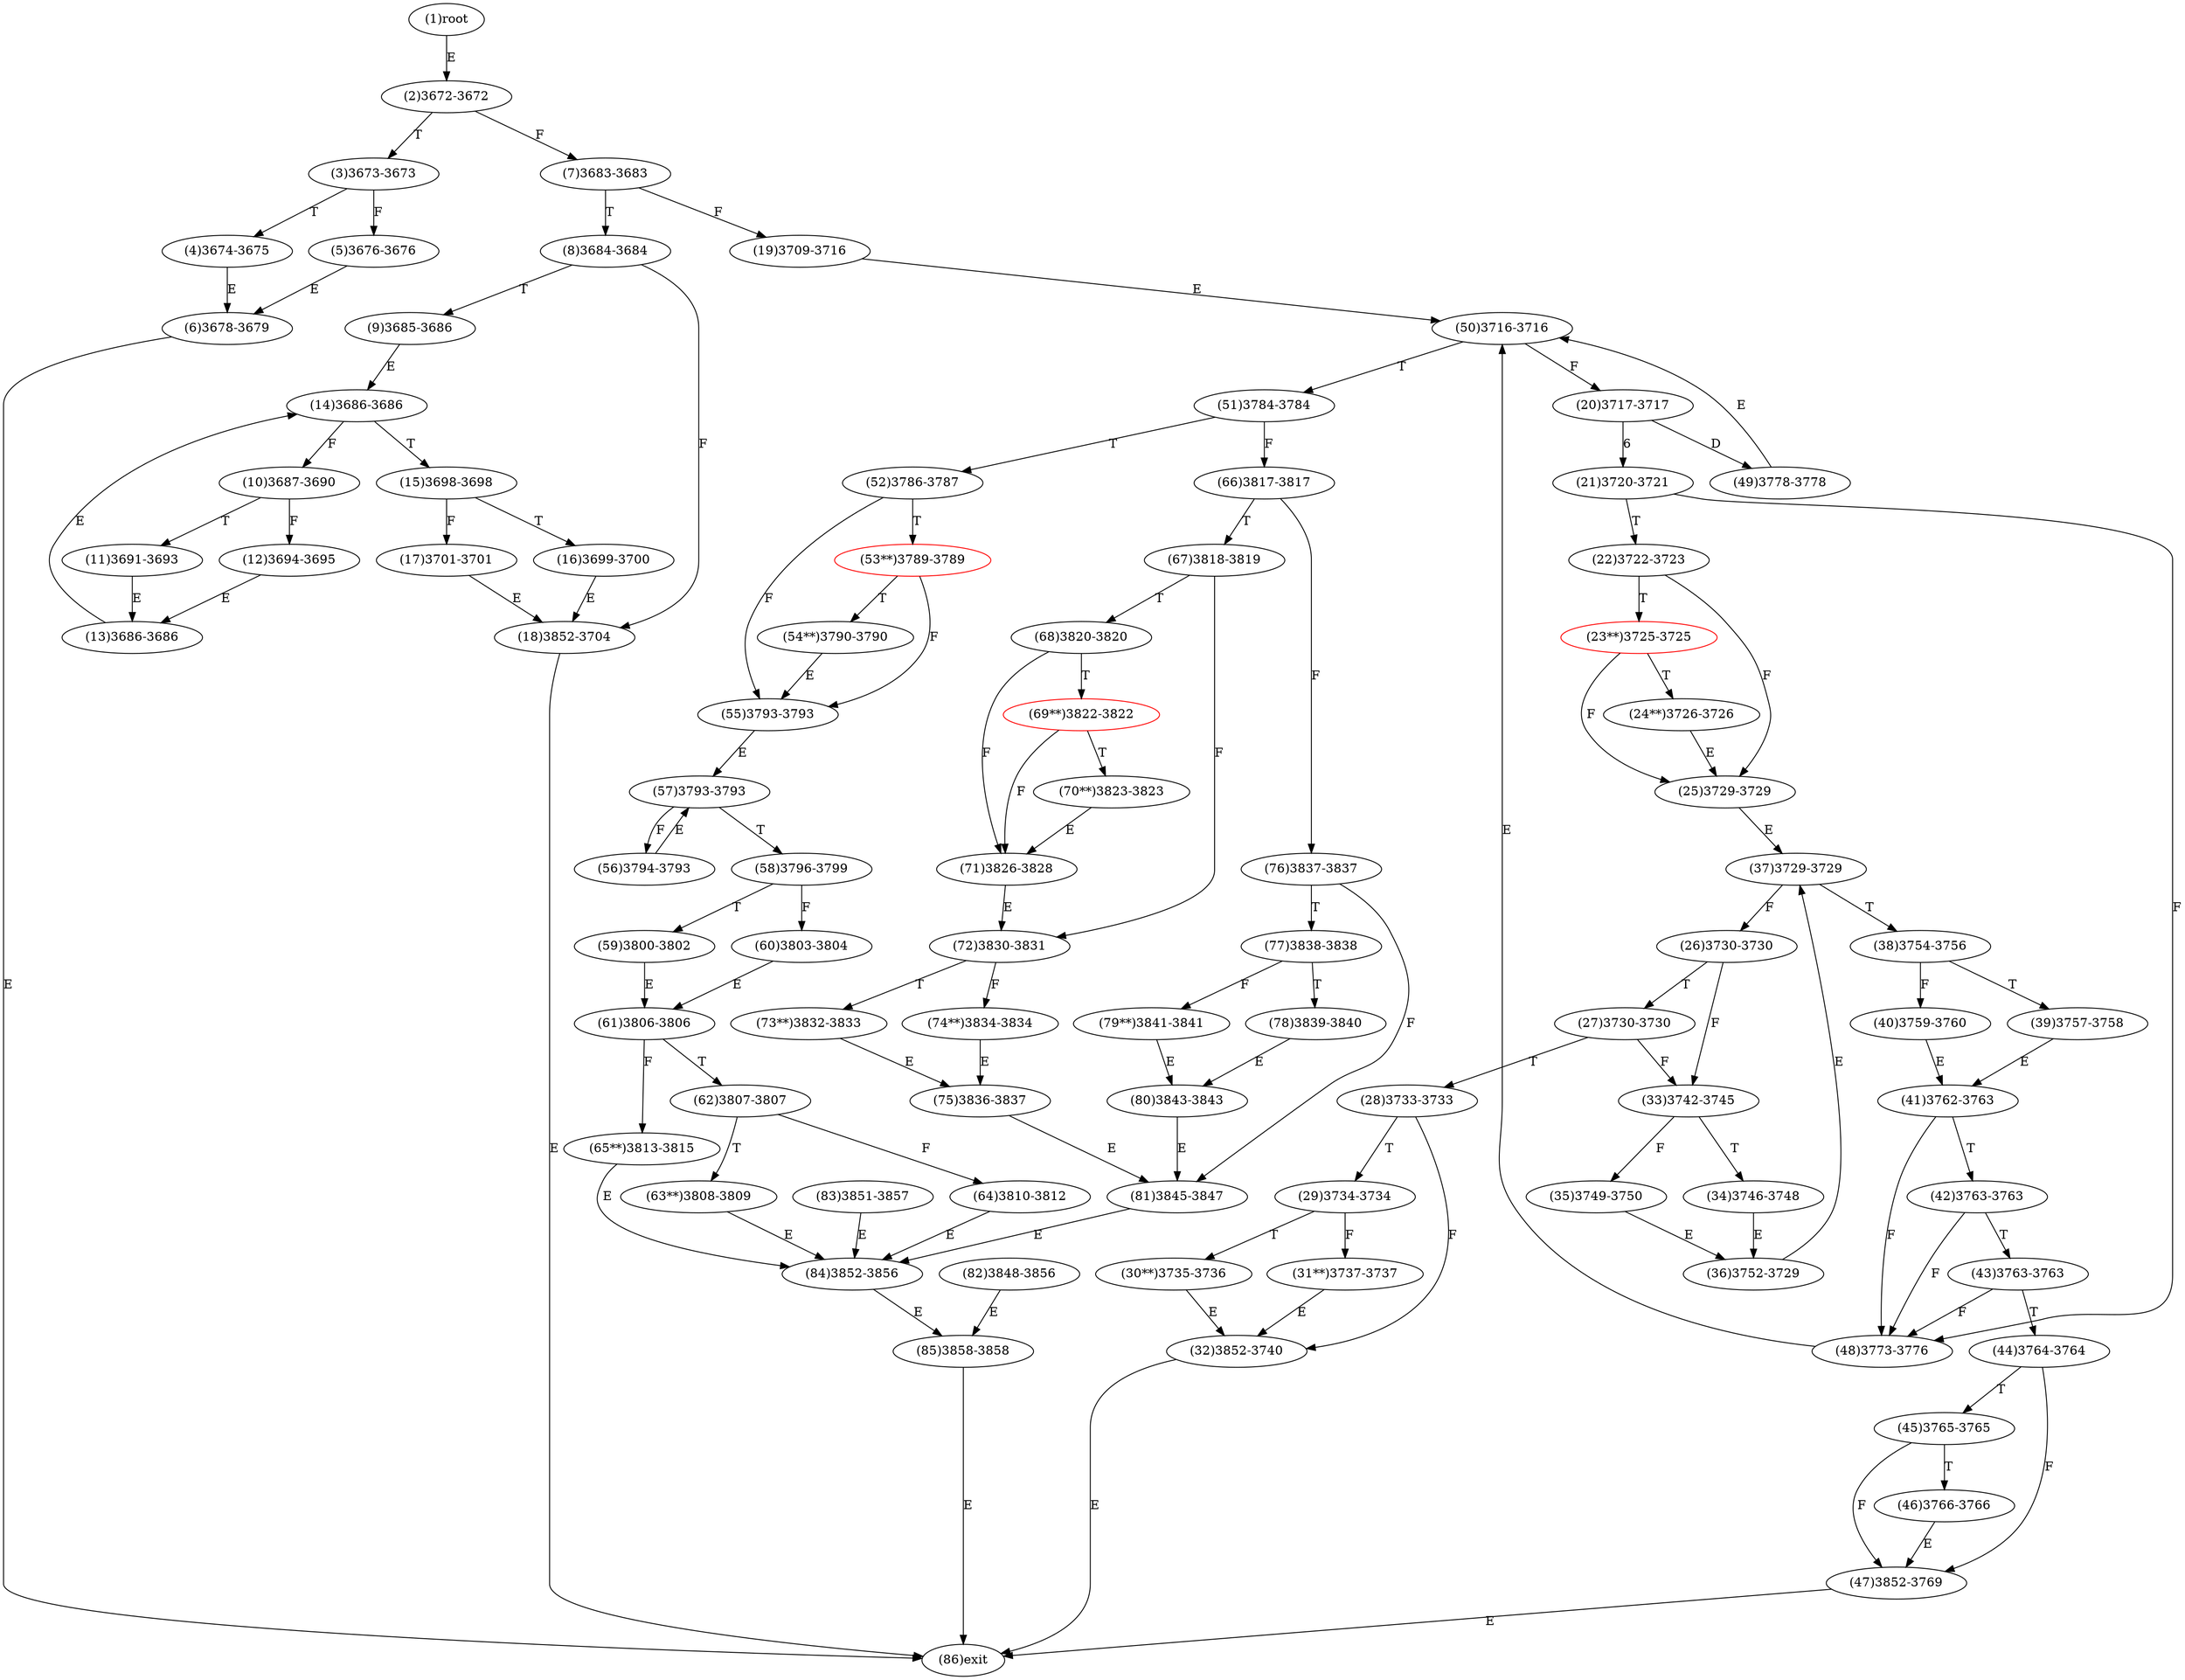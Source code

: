 digraph "" { 
1[ label="(1)root"];
2[ label="(2)3672-3672"];
3[ label="(3)3673-3673"];
4[ label="(4)3674-3675"];
5[ label="(5)3676-3676"];
6[ label="(6)3678-3679"];
7[ label="(7)3683-3683"];
8[ label="(8)3684-3684"];
9[ label="(9)3685-3686"];
10[ label="(10)3687-3690"];
11[ label="(11)3691-3693"];
12[ label="(12)3694-3695"];
13[ label="(13)3686-3686"];
14[ label="(14)3686-3686"];
15[ label="(15)3698-3698"];
17[ label="(17)3701-3701"];
16[ label="(16)3699-3700"];
19[ label="(19)3709-3716"];
18[ label="(18)3852-3704"];
21[ label="(21)3720-3721"];
20[ label="(20)3717-3717"];
23[ label="(23**)3725-3725",color=red];
22[ label="(22)3722-3723"];
25[ label="(25)3729-3729"];
24[ label="(24**)3726-3726"];
27[ label="(27)3730-3730"];
26[ label="(26)3730-3730"];
29[ label="(29)3734-3734"];
28[ label="(28)3733-3733"];
31[ label="(31**)3737-3737"];
30[ label="(30**)3735-3736"];
34[ label="(34)3746-3748"];
35[ label="(35)3749-3750"];
32[ label="(32)3852-3740"];
33[ label="(33)3742-3745"];
38[ label="(38)3754-3756"];
39[ label="(39)3757-3758"];
36[ label="(36)3752-3729"];
37[ label="(37)3729-3729"];
42[ label="(42)3763-3763"];
43[ label="(43)3763-3763"];
40[ label="(40)3759-3760"];
41[ label="(41)3762-3763"];
46[ label="(46)3766-3766"];
47[ label="(47)3852-3769"];
44[ label="(44)3764-3764"];
45[ label="(45)3765-3765"];
51[ label="(51)3784-3784"];
50[ label="(50)3716-3716"];
49[ label="(49)3778-3778"];
48[ label="(48)3773-3776"];
55[ label="(55)3793-3793"];
54[ label="(54**)3790-3790"];
53[ label="(53**)3789-3789",color=red];
52[ label="(52)3786-3787"];
59[ label="(59)3800-3802"];
58[ label="(58)3796-3799"];
57[ label="(57)3793-3793"];
56[ label="(56)3794-3793"];
63[ label="(63**)3808-3809"];
62[ label="(62)3807-3807"];
61[ label="(61)3806-3806"];
60[ label="(60)3803-3804"];
68[ label="(68)3820-3820"];
69[ label="(69**)3822-3822",color=red];
70[ label="(70**)3823-3823"];
71[ label="(71)3826-3828"];
64[ label="(64)3810-3812"];
65[ label="(65**)3813-3815"];
66[ label="(66)3817-3817"];
67[ label="(67)3818-3819"];
76[ label="(76)3837-3837"];
77[ label="(77)3838-3838"];
78[ label="(78)3839-3840"];
79[ label="(79**)3841-3841"];
72[ label="(72)3830-3831"];
73[ label="(73**)3832-3833"];
74[ label="(74**)3834-3834"];
75[ label="(75)3836-3837"];
85[ label="(85)3858-3858"];
84[ label="(84)3852-3856"];
86[ label="(86)exit"];
81[ label="(81)3845-3847"];
80[ label="(80)3843-3843"];
83[ label="(83)3851-3857"];
82[ label="(82)3848-3856"];
1->2[ label="E"];
2->7[ label="F"];
2->3[ label="T"];
3->5[ label="F"];
3->4[ label="T"];
4->6[ label="E"];
5->6[ label="E"];
6->86[ label="E"];
7->19[ label="F"];
7->8[ label="T"];
8->18[ label="F"];
8->9[ label="T"];
9->14[ label="E"];
10->12[ label="F"];
10->11[ label="T"];
11->13[ label="E"];
12->13[ label="E"];
13->14[ label="E"];
14->10[ label="F"];
14->15[ label="T"];
15->17[ label="F"];
15->16[ label="T"];
16->18[ label="E"];
17->18[ label="E"];
18->86[ label="E"];
19->50[ label="E"];
20->21[ label="6"];
20->49[ label="D"];
21->48[ label="F"];
21->22[ label="T"];
22->25[ label="F"];
22->23[ label="T"];
23->25[ label="F"];
23->24[ label="T"];
24->25[ label="E"];
25->37[ label="E"];
26->33[ label="F"];
26->27[ label="T"];
27->33[ label="F"];
27->28[ label="T"];
28->32[ label="F"];
28->29[ label="T"];
29->31[ label="F"];
29->30[ label="T"];
30->32[ label="E"];
31->32[ label="E"];
32->86[ label="E"];
33->35[ label="F"];
33->34[ label="T"];
34->36[ label="E"];
35->36[ label="E"];
36->37[ label="E"];
37->26[ label="F"];
37->38[ label="T"];
38->40[ label="F"];
38->39[ label="T"];
39->41[ label="E"];
40->41[ label="E"];
41->48[ label="F"];
41->42[ label="T"];
42->48[ label="F"];
42->43[ label="T"];
43->48[ label="F"];
43->44[ label="T"];
44->47[ label="F"];
44->45[ label="T"];
45->47[ label="F"];
45->46[ label="T"];
46->47[ label="E"];
47->86[ label="E"];
48->50[ label="E"];
49->50[ label="E"];
50->20[ label="F"];
50->51[ label="T"];
51->66[ label="F"];
51->52[ label="T"];
52->55[ label="F"];
52->53[ label="T"];
53->55[ label="F"];
53->54[ label="T"];
54->55[ label="E"];
55->57[ label="E"];
56->57[ label="E"];
57->56[ label="F"];
57->58[ label="T"];
58->60[ label="F"];
58->59[ label="T"];
59->61[ label="E"];
60->61[ label="E"];
61->65[ label="F"];
61->62[ label="T"];
62->64[ label="F"];
62->63[ label="T"];
63->84[ label="E"];
64->84[ label="E"];
65->84[ label="E"];
66->76[ label="F"];
66->67[ label="T"];
67->72[ label="F"];
67->68[ label="T"];
68->71[ label="F"];
68->69[ label="T"];
69->71[ label="F"];
69->70[ label="T"];
70->71[ label="E"];
71->72[ label="E"];
72->74[ label="F"];
72->73[ label="T"];
73->75[ label="E"];
74->75[ label="E"];
75->81[ label="E"];
76->81[ label="F"];
76->77[ label="T"];
77->79[ label="F"];
77->78[ label="T"];
78->80[ label="E"];
79->80[ label="E"];
80->81[ label="E"];
81->84[ label="E"];
82->85[ label="E"];
83->84[ label="E"];
84->85[ label="E"];
85->86[ label="E"];
}